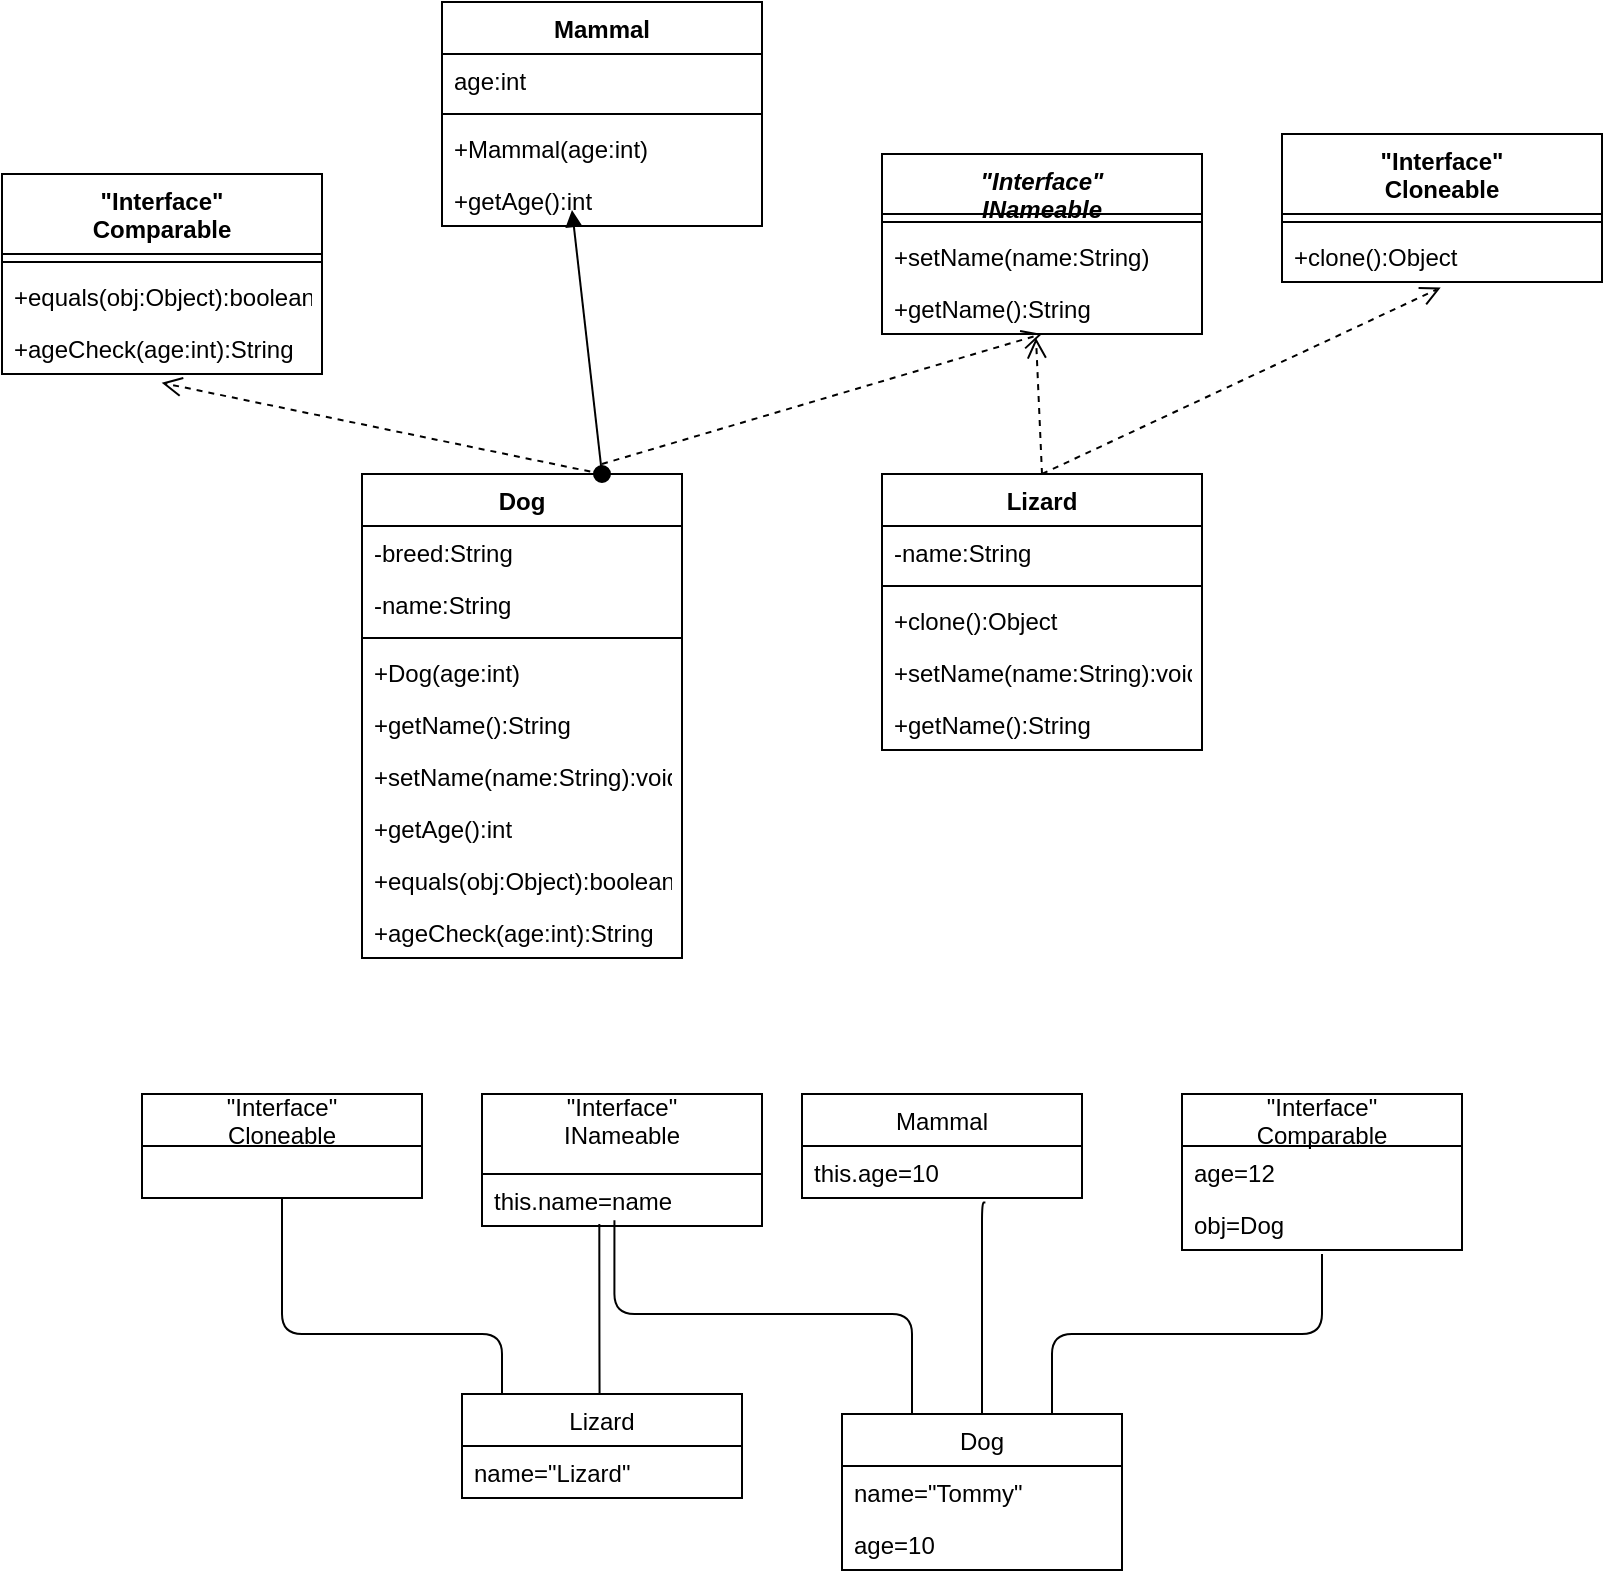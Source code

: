 <mxfile version="14.3.2" type="device"><diagram id="rKwsm52pXLg7-rd8_M_L" name="Page-1"><mxGraphModel dx="1454" dy="716" grid="1" gridSize="10" guides="1" tooltips="1" connect="1" arrows="1" fold="1" page="1" pageScale="1" pageWidth="850" pageHeight="1100" math="0" shadow="0"><root><mxCell id="0"/><mxCell id="1" parent="0"/><mxCell id="RIsLXIkWTQHxZOGZ_8EL-5" value="&quot;Interface&quot;&#10;INameable&#10;" style="swimlane;fontStyle=3;align=center;verticalAlign=top;childLayout=stackLayout;horizontal=1;startSize=30;horizontalStack=0;resizeParent=1;resizeParentMax=0;resizeLast=0;collapsible=1;marginBottom=0;" parent="1" vertex="1"><mxGeometry x="420" y="120" width="160" height="90" as="geometry"/></mxCell><mxCell id="RIsLXIkWTQHxZOGZ_8EL-7" value="" style="line;strokeWidth=1;fillColor=none;align=left;verticalAlign=middle;spacingTop=-1;spacingLeft=3;spacingRight=3;rotatable=0;labelPosition=right;points=[];portConstraint=eastwest;" parent="RIsLXIkWTQHxZOGZ_8EL-5" vertex="1"><mxGeometry y="30" width="160" height="8" as="geometry"/></mxCell><mxCell id="RIsLXIkWTQHxZOGZ_8EL-9" value="+setName(name:String)" style="text;strokeColor=none;fillColor=none;align=left;verticalAlign=top;spacingLeft=4;spacingRight=4;overflow=hidden;rotatable=0;points=[[0,0.5],[1,0.5]];portConstraint=eastwest;" parent="RIsLXIkWTQHxZOGZ_8EL-5" vertex="1"><mxGeometry y="38" width="160" height="26" as="geometry"/></mxCell><mxCell id="RIsLXIkWTQHxZOGZ_8EL-8" value="+getName():String" style="text;strokeColor=none;fillColor=none;align=left;verticalAlign=top;spacingLeft=4;spacingRight=4;overflow=hidden;rotatable=0;points=[[0,0.5],[1,0.5]];portConstraint=eastwest;" parent="RIsLXIkWTQHxZOGZ_8EL-5" vertex="1"><mxGeometry y="64" width="160" height="26" as="geometry"/></mxCell><mxCell id="RIsLXIkWTQHxZOGZ_8EL-10" value="Dog" style="swimlane;fontStyle=1;align=center;verticalAlign=top;childLayout=stackLayout;horizontal=1;startSize=26;horizontalStack=0;resizeParent=1;resizeParentMax=0;resizeLast=0;collapsible=1;marginBottom=0;" parent="1" vertex="1"><mxGeometry x="160" y="280" width="160" height="242" as="geometry"/></mxCell><mxCell id="0Gaxw6P_hUeFKvvq5P1n-8" value="-breed:String" style="text;strokeColor=none;fillColor=none;align=left;verticalAlign=top;spacingLeft=4;spacingRight=4;overflow=hidden;rotatable=0;points=[[0,0.5],[1,0.5]];portConstraint=eastwest;" vertex="1" parent="RIsLXIkWTQHxZOGZ_8EL-10"><mxGeometry y="26" width="160" height="26" as="geometry"/></mxCell><mxCell id="RIsLXIkWTQHxZOGZ_8EL-11" value="-name:String" style="text;strokeColor=none;fillColor=none;align=left;verticalAlign=top;spacingLeft=4;spacingRight=4;overflow=hidden;rotatable=0;points=[[0,0.5],[1,0.5]];portConstraint=eastwest;" parent="RIsLXIkWTQHxZOGZ_8EL-10" vertex="1"><mxGeometry y="52" width="160" height="26" as="geometry"/></mxCell><mxCell id="RIsLXIkWTQHxZOGZ_8EL-12" value="" style="line;strokeWidth=1;fillColor=none;align=left;verticalAlign=middle;spacingTop=-1;spacingLeft=3;spacingRight=3;rotatable=0;labelPosition=right;points=[];portConstraint=eastwest;" parent="RIsLXIkWTQHxZOGZ_8EL-10" vertex="1"><mxGeometry y="78" width="160" height="8" as="geometry"/></mxCell><mxCell id="0Gaxw6P_hUeFKvvq5P1n-3" value="+Dog(age:int)" style="text;strokeColor=none;fillColor=none;align=left;verticalAlign=top;spacingLeft=4;spacingRight=4;overflow=hidden;rotatable=0;points=[[0,0.5],[1,0.5]];portConstraint=eastwest;" vertex="1" parent="RIsLXIkWTQHxZOGZ_8EL-10"><mxGeometry y="86" width="160" height="26" as="geometry"/></mxCell><mxCell id="0Gaxw6P_hUeFKvvq5P1n-4" value="+getName():String" style="text;strokeColor=none;fillColor=none;align=left;verticalAlign=top;spacingLeft=4;spacingRight=4;overflow=hidden;rotatable=0;points=[[0,0.5],[1,0.5]];portConstraint=eastwest;" vertex="1" parent="RIsLXIkWTQHxZOGZ_8EL-10"><mxGeometry y="112" width="160" height="26" as="geometry"/></mxCell><mxCell id="0Gaxw6P_hUeFKvvq5P1n-5" value="+setName(name:String):void" style="text;strokeColor=none;fillColor=none;align=left;verticalAlign=top;spacingLeft=4;spacingRight=4;overflow=hidden;rotatable=0;points=[[0,0.5],[1,0.5]];portConstraint=eastwest;" vertex="1" parent="RIsLXIkWTQHxZOGZ_8EL-10"><mxGeometry y="138" width="160" height="26" as="geometry"/></mxCell><mxCell id="0Gaxw6P_hUeFKvvq5P1n-6" value="+getAge():int" style="text;strokeColor=none;fillColor=none;align=left;verticalAlign=top;spacingLeft=4;spacingRight=4;overflow=hidden;rotatable=0;points=[[0,0.5],[1,0.5]];portConstraint=eastwest;" vertex="1" parent="RIsLXIkWTQHxZOGZ_8EL-10"><mxGeometry y="164" width="160" height="26" as="geometry"/></mxCell><mxCell id="0Gaxw6P_hUeFKvvq5P1n-7" value="+equals(obj:Object):boolean" style="text;strokeColor=none;fillColor=none;align=left;verticalAlign=top;spacingLeft=4;spacingRight=4;overflow=hidden;rotatable=0;points=[[0,0.5],[1,0.5]];portConstraint=eastwest;" vertex="1" parent="RIsLXIkWTQHxZOGZ_8EL-10"><mxGeometry y="190" width="160" height="26" as="geometry"/></mxCell><mxCell id="RIsLXIkWTQHxZOGZ_8EL-13" value="+ageCheck(age:int):String" style="text;strokeColor=none;fillColor=none;align=left;verticalAlign=top;spacingLeft=4;spacingRight=4;overflow=hidden;rotatable=0;points=[[0,0.5],[1,0.5]];portConstraint=eastwest;" parent="RIsLXIkWTQHxZOGZ_8EL-10" vertex="1"><mxGeometry y="216" width="160" height="26" as="geometry"/></mxCell><mxCell id="RIsLXIkWTQHxZOGZ_8EL-14" value="Lizard" style="swimlane;fontStyle=1;align=center;verticalAlign=top;childLayout=stackLayout;horizontal=1;startSize=26;horizontalStack=0;resizeParent=1;resizeParentMax=0;resizeLast=0;collapsible=1;marginBottom=0;" parent="1" vertex="1"><mxGeometry x="420" y="280" width="160" height="138" as="geometry"/></mxCell><mxCell id="RIsLXIkWTQHxZOGZ_8EL-15" value="-name:String" style="text;strokeColor=none;fillColor=none;align=left;verticalAlign=top;spacingLeft=4;spacingRight=4;overflow=hidden;rotatable=0;points=[[0,0.5],[1,0.5]];portConstraint=eastwest;" parent="RIsLXIkWTQHxZOGZ_8EL-14" vertex="1"><mxGeometry y="26" width="160" height="26" as="geometry"/></mxCell><mxCell id="RIsLXIkWTQHxZOGZ_8EL-16" value="" style="line;strokeWidth=1;fillColor=none;align=left;verticalAlign=middle;spacingTop=-1;spacingLeft=3;spacingRight=3;rotatable=0;labelPosition=right;points=[];portConstraint=eastwest;" parent="RIsLXIkWTQHxZOGZ_8EL-14" vertex="1"><mxGeometry y="52" width="160" height="8" as="geometry"/></mxCell><mxCell id="RIsLXIkWTQHxZOGZ_8EL-17" value="+clone():Object" style="text;strokeColor=none;fillColor=none;align=left;verticalAlign=top;spacingLeft=4;spacingRight=4;overflow=hidden;rotatable=0;points=[[0,0.5],[1,0.5]];portConstraint=eastwest;" parent="RIsLXIkWTQHxZOGZ_8EL-14" vertex="1"><mxGeometry y="60" width="160" height="26" as="geometry"/></mxCell><mxCell id="0Gaxw6P_hUeFKvvq5P1n-9" value="+setName(name:String):void" style="text;strokeColor=none;fillColor=none;align=left;verticalAlign=top;spacingLeft=4;spacingRight=4;overflow=hidden;rotatable=0;points=[[0,0.5],[1,0.5]];portConstraint=eastwest;" vertex="1" parent="RIsLXIkWTQHxZOGZ_8EL-14"><mxGeometry y="86" width="160" height="26" as="geometry"/></mxCell><mxCell id="0Gaxw6P_hUeFKvvq5P1n-10" value="+getName():String" style="text;strokeColor=none;fillColor=none;align=left;verticalAlign=top;spacingLeft=4;spacingRight=4;overflow=hidden;rotatable=0;points=[[0,0.5],[1,0.5]];portConstraint=eastwest;" vertex="1" parent="RIsLXIkWTQHxZOGZ_8EL-14"><mxGeometry y="112" width="160" height="26" as="geometry"/></mxCell><mxCell id="RIsLXIkWTQHxZOGZ_8EL-18" value="&quot;Interface&quot;&#10;Comparable" style="swimlane;fontStyle=1;align=center;verticalAlign=top;childLayout=stackLayout;horizontal=1;startSize=40;horizontalStack=0;resizeParent=1;resizeParentMax=0;resizeLast=0;collapsible=1;marginBottom=0;" parent="1" vertex="1"><mxGeometry x="-20" y="130" width="160" height="100" as="geometry"/></mxCell><mxCell id="RIsLXIkWTQHxZOGZ_8EL-20" value="" style="line;strokeWidth=1;fillColor=none;align=left;verticalAlign=middle;spacingTop=-1;spacingLeft=3;spacingRight=3;rotatable=0;labelPosition=right;points=[];portConstraint=eastwest;" parent="RIsLXIkWTQHxZOGZ_8EL-18" vertex="1"><mxGeometry y="40" width="160" height="8" as="geometry"/></mxCell><mxCell id="0Gaxw6P_hUeFKvvq5P1n-2" value="+equals(obj:Object):boolean" style="text;strokeColor=none;fillColor=none;align=left;verticalAlign=top;spacingLeft=4;spacingRight=4;overflow=hidden;rotatable=0;points=[[0,0.5],[1,0.5]];portConstraint=eastwest;" vertex="1" parent="RIsLXIkWTQHxZOGZ_8EL-18"><mxGeometry y="48" width="160" height="26" as="geometry"/></mxCell><mxCell id="RIsLXIkWTQHxZOGZ_8EL-21" value="+ageCheck(age:int):String" style="text;strokeColor=none;fillColor=none;align=left;verticalAlign=top;spacingLeft=4;spacingRight=4;overflow=hidden;rotatable=0;points=[[0,0.5],[1,0.5]];portConstraint=eastwest;" parent="RIsLXIkWTQHxZOGZ_8EL-18" vertex="1"><mxGeometry y="74" width="160" height="26" as="geometry"/></mxCell><mxCell id="RIsLXIkWTQHxZOGZ_8EL-22" value="&quot;Interface&quot;&#10;Cloneable" style="swimlane;fontStyle=1;align=center;verticalAlign=top;childLayout=stackLayout;horizontal=1;startSize=40;horizontalStack=0;resizeParent=1;resizeParentMax=0;resizeLast=0;collapsible=1;marginBottom=0;" parent="1" vertex="1"><mxGeometry x="620" y="110" width="160" height="74" as="geometry"/></mxCell><mxCell id="RIsLXIkWTQHxZOGZ_8EL-24" value="" style="line;strokeWidth=1;fillColor=none;align=left;verticalAlign=middle;spacingTop=-1;spacingLeft=3;spacingRight=3;rotatable=0;labelPosition=right;points=[];portConstraint=eastwest;" parent="RIsLXIkWTQHxZOGZ_8EL-22" vertex="1"><mxGeometry y="40" width="160" height="8" as="geometry"/></mxCell><mxCell id="RIsLXIkWTQHxZOGZ_8EL-25" value="+clone():Object" style="text;strokeColor=none;fillColor=none;align=left;verticalAlign=top;spacingLeft=4;spacingRight=4;overflow=hidden;rotatable=0;points=[[0,0.5],[1,0.5]];portConstraint=eastwest;" parent="RIsLXIkWTQHxZOGZ_8EL-22" vertex="1"><mxGeometry y="48" width="160" height="26" as="geometry"/></mxCell><mxCell id="RIsLXIkWTQHxZOGZ_8EL-26" value="" style="html=1;verticalAlign=bottom;startArrow=oval;startFill=1;endArrow=block;startSize=8;entryX=0.5;entryY=1;entryDx=0;entryDy=0;exitX=0.75;exitY=0;exitDx=0;exitDy=0;" parent="1" source="RIsLXIkWTQHxZOGZ_8EL-10" edge="1"><mxGeometry width="60" relative="1" as="geometry"><mxPoint x="190" y="270" as="sourcePoint"/><mxPoint x="265" y="148" as="targetPoint"/><Array as="points"/></mxGeometry></mxCell><mxCell id="RIsLXIkWTQHxZOGZ_8EL-27" value="" style="html=1;verticalAlign=bottom;endArrow=open;dashed=1;endSize=8;exitX=0.5;exitY=0;exitDx=0;exitDy=0;" parent="1" source="RIsLXIkWTQHxZOGZ_8EL-14" edge="1"><mxGeometry relative="1" as="geometry"><mxPoint x="480" y="240" as="sourcePoint"/><mxPoint x="497" y="212" as="targetPoint"/></mxGeometry></mxCell><mxCell id="RIsLXIkWTQHxZOGZ_8EL-28" value="" style="html=1;verticalAlign=bottom;endArrow=open;dashed=1;endSize=8;" parent="1" edge="1"><mxGeometry relative="1" as="geometry"><mxPoint x="280" y="275" as="sourcePoint"/><mxPoint x="500" y="210" as="targetPoint"/><Array as="points"/></mxGeometry></mxCell><mxCell id="RIsLXIkWTQHxZOGZ_8EL-29" value="" style="html=1;verticalAlign=bottom;endArrow=open;dashed=1;endSize=8;exitX=0.75;exitY=0;exitDx=0;exitDy=0;entryX=0.499;entryY=1.169;entryDx=0;entryDy=0;entryPerimeter=0;" parent="1" source="RIsLXIkWTQHxZOGZ_8EL-10" target="RIsLXIkWTQHxZOGZ_8EL-21" edge="1"><mxGeometry relative="1" as="geometry"><mxPoint x="290" y="277.61" as="sourcePoint"/><mxPoint x="504.24" y="224.81" as="targetPoint"/><Array as="points"/></mxGeometry></mxCell><mxCell id="RIsLXIkWTQHxZOGZ_8EL-30" value="" style="html=1;verticalAlign=bottom;endArrow=open;dashed=1;endSize=8;exitX=0.5;exitY=0;exitDx=0;exitDy=0;entryX=0.496;entryY=1.108;entryDx=0;entryDy=0;entryPerimeter=0;" parent="1" target="RIsLXIkWTQHxZOGZ_8EL-25" edge="1"><mxGeometry relative="1" as="geometry"><mxPoint x="500" y="280" as="sourcePoint"/><mxPoint x="714.24" y="227.2" as="targetPoint"/><Array as="points"/></mxGeometry></mxCell><mxCell id="0Gaxw6P_hUeFKvvq5P1n-11" value="Mammal" style="swimlane;fontStyle=1;align=center;verticalAlign=top;childLayout=stackLayout;horizontal=1;startSize=26;horizontalStack=0;resizeParent=1;resizeParentMax=0;resizeLast=0;collapsible=1;marginBottom=0;" vertex="1" parent="1"><mxGeometry x="200" y="44" width="160" height="112" as="geometry"/></mxCell><mxCell id="0Gaxw6P_hUeFKvvq5P1n-16" value="age:int" style="text;strokeColor=none;fillColor=none;align=left;verticalAlign=top;spacingLeft=4;spacingRight=4;overflow=hidden;rotatable=0;points=[[0,0.5],[1,0.5]];portConstraint=eastwest;" vertex="1" parent="0Gaxw6P_hUeFKvvq5P1n-11"><mxGeometry y="26" width="160" height="26" as="geometry"/></mxCell><mxCell id="0Gaxw6P_hUeFKvvq5P1n-13" value="" style="line;strokeWidth=1;fillColor=none;align=left;verticalAlign=middle;spacingTop=-1;spacingLeft=3;spacingRight=3;rotatable=0;labelPosition=right;points=[];portConstraint=eastwest;" vertex="1" parent="0Gaxw6P_hUeFKvvq5P1n-11"><mxGeometry y="52" width="160" height="8" as="geometry"/></mxCell><mxCell id="0Gaxw6P_hUeFKvvq5P1n-17" value="+Mammal(age:int)" style="text;strokeColor=none;fillColor=none;align=left;verticalAlign=top;spacingLeft=4;spacingRight=4;overflow=hidden;rotatable=0;points=[[0,0.5],[1,0.5]];portConstraint=eastwest;" vertex="1" parent="0Gaxw6P_hUeFKvvq5P1n-11"><mxGeometry y="60" width="160" height="26" as="geometry"/></mxCell><mxCell id="0Gaxw6P_hUeFKvvq5P1n-14" value="+getAge():int" style="text;strokeColor=none;fillColor=none;align=left;verticalAlign=top;spacingLeft=4;spacingRight=4;overflow=hidden;rotatable=0;points=[[0,0.5],[1,0.5]];portConstraint=eastwest;" vertex="1" parent="0Gaxw6P_hUeFKvvq5P1n-11"><mxGeometry y="86" width="160" height="26" as="geometry"/></mxCell><mxCell id="0Gaxw6P_hUeFKvvq5P1n-18" value="&quot;Interface&quot;&#10;Comparable" style="swimlane;fontStyle=0;childLayout=stackLayout;horizontal=1;startSize=26;fillColor=none;horizontalStack=0;resizeParent=1;resizeParentMax=0;resizeLast=0;collapsible=1;marginBottom=0;" vertex="1" parent="1"><mxGeometry x="570" y="590" width="140" height="78" as="geometry"/></mxCell><mxCell id="0Gaxw6P_hUeFKvvq5P1n-68" value="age=12" style="text;strokeColor=none;fillColor=none;align=left;verticalAlign=top;spacingLeft=4;spacingRight=4;overflow=hidden;rotatable=0;points=[[0,0.5],[1,0.5]];portConstraint=eastwest;" vertex="1" parent="0Gaxw6P_hUeFKvvq5P1n-18"><mxGeometry y="26" width="140" height="26" as="geometry"/></mxCell><mxCell id="0Gaxw6P_hUeFKvvq5P1n-21" value="obj=Dog" style="text;strokeColor=none;fillColor=none;align=left;verticalAlign=top;spacingLeft=4;spacingRight=4;overflow=hidden;rotatable=0;points=[[0,0.5],[1,0.5]];portConstraint=eastwest;" vertex="1" parent="0Gaxw6P_hUeFKvvq5P1n-18"><mxGeometry y="52" width="140" height="26" as="geometry"/></mxCell><mxCell id="0Gaxw6P_hUeFKvvq5P1n-23" value="Mammal" style="swimlane;fontStyle=0;childLayout=stackLayout;horizontal=1;startSize=26;fillColor=none;horizontalStack=0;resizeParent=1;resizeParentMax=0;resizeLast=0;collapsible=1;marginBottom=0;" vertex="1" parent="1"><mxGeometry x="380" y="590" width="140" height="52" as="geometry"/></mxCell><mxCell id="0Gaxw6P_hUeFKvvq5P1n-25" value="this.age=10" style="text;strokeColor=none;fillColor=none;align=left;verticalAlign=top;spacingLeft=4;spacingRight=4;overflow=hidden;rotatable=0;points=[[0,0.5],[1,0.5]];portConstraint=eastwest;" vertex="1" parent="0Gaxw6P_hUeFKvvq5P1n-23"><mxGeometry y="26" width="140" height="26" as="geometry"/></mxCell><mxCell id="0Gaxw6P_hUeFKvvq5P1n-27" value="Dog" style="swimlane;fontStyle=0;childLayout=stackLayout;horizontal=1;startSize=26;fillColor=none;horizontalStack=0;resizeParent=1;resizeParentMax=0;resizeLast=0;collapsible=1;marginBottom=0;" vertex="1" parent="1"><mxGeometry x="400" y="750" width="140" height="78" as="geometry"/></mxCell><mxCell id="0Gaxw6P_hUeFKvvq5P1n-67" value="name=&quot;Tommy&quot;" style="text;strokeColor=none;fillColor=none;align=left;verticalAlign=top;spacingLeft=4;spacingRight=4;overflow=hidden;rotatable=0;points=[[0,0.5],[1,0.5]];portConstraint=eastwest;" vertex="1" parent="0Gaxw6P_hUeFKvvq5P1n-27"><mxGeometry y="26" width="140" height="26" as="geometry"/></mxCell><mxCell id="0Gaxw6P_hUeFKvvq5P1n-30" value="age=10" style="text;strokeColor=none;fillColor=none;align=left;verticalAlign=top;spacingLeft=4;spacingRight=4;overflow=hidden;rotatable=0;points=[[0,0.5],[1,0.5]];portConstraint=eastwest;" vertex="1" parent="0Gaxw6P_hUeFKvvq5P1n-27"><mxGeometry y="52" width="140" height="26" as="geometry"/></mxCell><mxCell id="0Gaxw6P_hUeFKvvq5P1n-31" value="Lizard" style="swimlane;fontStyle=0;childLayout=stackLayout;horizontal=1;startSize=26;fillColor=none;horizontalStack=0;resizeParent=1;resizeParentMax=0;resizeLast=0;collapsible=1;marginBottom=0;" vertex="1" parent="1"><mxGeometry x="210" y="740" width="140" height="52" as="geometry"/></mxCell><mxCell id="0Gaxw6P_hUeFKvvq5P1n-32" value="name=&quot;Lizard&quot;" style="text;strokeColor=none;fillColor=none;align=left;verticalAlign=top;spacingLeft=4;spacingRight=4;overflow=hidden;rotatable=0;points=[[0,0.5],[1,0.5]];portConstraint=eastwest;" vertex="1" parent="0Gaxw6P_hUeFKvvq5P1n-31"><mxGeometry y="26" width="140" height="26" as="geometry"/></mxCell><mxCell id="0Gaxw6P_hUeFKvvq5P1n-35" value="&quot;Interface&quot;&#10;INameable&#10;" style="swimlane;fontStyle=0;childLayout=stackLayout;horizontal=1;startSize=40;fillColor=none;horizontalStack=0;resizeParent=1;resizeParentMax=0;resizeLast=0;collapsible=1;marginBottom=0;" vertex="1" parent="1"><mxGeometry x="220" y="590" width="140" height="66" as="geometry"/></mxCell><mxCell id="0Gaxw6P_hUeFKvvq5P1n-36" value="this.name=name" style="text;strokeColor=none;fillColor=none;align=left;verticalAlign=top;spacingLeft=4;spacingRight=4;overflow=hidden;rotatable=0;points=[[0,0.5],[1,0.5]];portConstraint=eastwest;" vertex="1" parent="0Gaxw6P_hUeFKvvq5P1n-35"><mxGeometry y="40" width="140" height="26" as="geometry"/></mxCell><mxCell id="0Gaxw6P_hUeFKvvq5P1n-39" value="&quot;Interface&quot;&#10;Cloneable" style="swimlane;fontStyle=0;childLayout=stackLayout;horizontal=1;startSize=26;fillColor=none;horizontalStack=0;resizeParent=1;resizeParentMax=0;resizeLast=0;collapsible=1;marginBottom=0;" vertex="1" parent="1"><mxGeometry x="50" y="590" width="140" height="52" as="geometry"/></mxCell><mxCell id="0Gaxw6P_hUeFKvvq5P1n-52" value="" style="endArrow=none;html=1;edgeStyle=orthogonalEdgeStyle;entryX=0.5;entryY=0;entryDx=0;entryDy=0;exitX=0.655;exitY=1.086;exitDx=0;exitDy=0;exitPerimeter=0;" edge="1" parent="1" source="0Gaxw6P_hUeFKvvq5P1n-25" target="0Gaxw6P_hUeFKvvq5P1n-27"><mxGeometry relative="1" as="geometry"><mxPoint x="470" y="666" as="sourcePoint"/><mxPoint x="470" y="700" as="targetPoint"/><Array as="points"><mxPoint x="470" y="644"/></Array></mxGeometry></mxCell><mxCell id="0Gaxw6P_hUeFKvvq5P1n-55" value="" style="endArrow=none;html=1;edgeStyle=orthogonalEdgeStyle;entryX=0.25;entryY=0;entryDx=0;entryDy=0;exitX=0.473;exitY=1.041;exitDx=0;exitDy=0;exitPerimeter=0;" edge="1" parent="1" target="0Gaxw6P_hUeFKvvq5P1n-27"><mxGeometry relative="1" as="geometry"><mxPoint x="286.22" y="653.066" as="sourcePoint"/><mxPoint x="380" y="700" as="targetPoint"/><Array as="points"><mxPoint x="286" y="700"/><mxPoint x="435" y="700"/></Array></mxGeometry></mxCell><mxCell id="0Gaxw6P_hUeFKvvq5P1n-58" value="" style="endArrow=none;html=1;edgeStyle=orthogonalEdgeStyle;entryX=0.25;entryY=0;entryDx=0;entryDy=0;exitX=0.419;exitY=1.113;exitDx=0;exitDy=0;exitPerimeter=0;" edge="1" parent="1"><mxGeometry relative="1" as="geometry"><mxPoint x="278.66" y="654.938" as="sourcePoint"/><mxPoint x="278.78" y="740" as="targetPoint"/><Array as="points"><mxPoint x="279" y="709"/><mxPoint x="279" y="709"/></Array></mxGeometry></mxCell><mxCell id="0Gaxw6P_hUeFKvvq5P1n-61" value="" style="endArrow=none;html=1;edgeStyle=orthogonalEdgeStyle;exitX=0.5;exitY=1;exitDx=0;exitDy=0;" edge="1" parent="1" source="0Gaxw6P_hUeFKvvq5P1n-39"><mxGeometry relative="1" as="geometry"><mxPoint x="120" y="680" as="sourcePoint"/><mxPoint x="230" y="740" as="targetPoint"/><Array as="points"><mxPoint x="120" y="710"/><mxPoint x="230" y="710"/><mxPoint x="230" y="740"/></Array></mxGeometry></mxCell><mxCell id="0Gaxw6P_hUeFKvvq5P1n-69" value="" style="endArrow=none;html=1;edgeStyle=orthogonalEdgeStyle;exitX=0.75;exitY=0;exitDx=0;exitDy=0;" edge="1" parent="1" source="0Gaxw6P_hUeFKvvq5P1n-27"><mxGeometry relative="1" as="geometry"><mxPoint x="350" y="700" as="sourcePoint"/><mxPoint x="640" y="670" as="targetPoint"/><Array as="points"><mxPoint x="505" y="710"/><mxPoint x="640" y="710"/><mxPoint x="640" y="672"/></Array></mxGeometry></mxCell></root></mxGraphModel></diagram></mxfile>